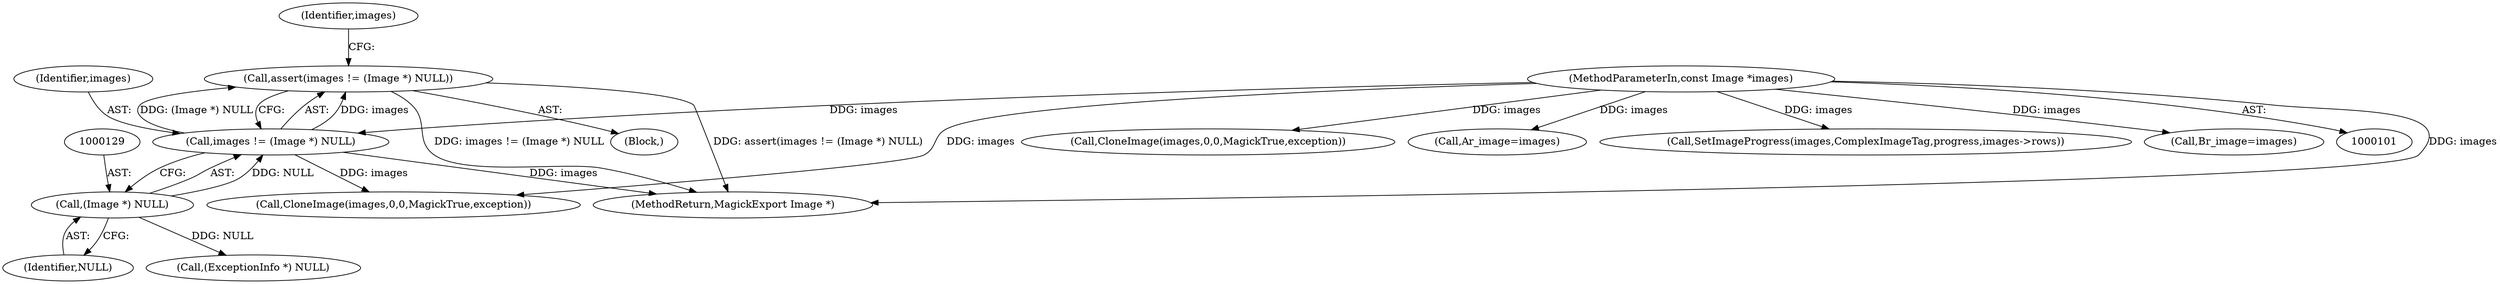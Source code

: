 digraph "0_ImageMagick6_f6ffc702c6eecd963587273a429dcd608c648984_0@API" {
"1000125" [label="(Call,assert(images != (Image *) NULL))"];
"1000126" [label="(Call,images != (Image *) NULL)"];
"1000102" [label="(MethodParameterIn,const Image *images)"];
"1000128" [label="(Call,(Image *) NULL)"];
"1001630" [label="(MethodReturn,MagickExport Image *)"];
"1000125" [label="(Call,assert(images != (Image *) NULL))"];
"1000233" [label="(Call,CloneImage(images,0,0,MagickTrue,exception))"];
"1000134" [label="(Identifier,images)"];
"1000277" [label="(Call,Ar_image=images)"];
"1000127" [label="(Identifier,images)"];
"1000130" [label="(Identifier,NULL)"];
"1001582" [label="(Call,SetImageProgress(images,ComplexImageTag,progress,images->rows))"];
"1000126" [label="(Call,images != (Image *) NULL)"];
"1000285" [label="(Call,Br_image=images)"];
"1000128" [label="(Call,(Image *) NULL)"];
"1000102" [label="(MethodParameterIn,const Image *images)"];
"1000155" [label="(Call,(ExceptionInfo *) NULL)"];
"1000105" [label="(Block,)"];
"1000190" [label="(Call,CloneImage(images,0,0,MagickTrue,exception))"];
"1000125" -> "1000105"  [label="AST: "];
"1000125" -> "1000126"  [label="CFG: "];
"1000126" -> "1000125"  [label="AST: "];
"1000134" -> "1000125"  [label="CFG: "];
"1000125" -> "1001630"  [label="DDG: images != (Image *) NULL"];
"1000125" -> "1001630"  [label="DDG: assert(images != (Image *) NULL)"];
"1000126" -> "1000125"  [label="DDG: images"];
"1000126" -> "1000125"  [label="DDG: (Image *) NULL"];
"1000126" -> "1000128"  [label="CFG: "];
"1000127" -> "1000126"  [label="AST: "];
"1000128" -> "1000126"  [label="AST: "];
"1000126" -> "1001630"  [label="DDG: images"];
"1000102" -> "1000126"  [label="DDG: images"];
"1000128" -> "1000126"  [label="DDG: NULL"];
"1000126" -> "1000190"  [label="DDG: images"];
"1000102" -> "1000101"  [label="AST: "];
"1000102" -> "1001630"  [label="DDG: images"];
"1000102" -> "1000190"  [label="DDG: images"];
"1000102" -> "1000233"  [label="DDG: images"];
"1000102" -> "1000277"  [label="DDG: images"];
"1000102" -> "1000285"  [label="DDG: images"];
"1000102" -> "1001582"  [label="DDG: images"];
"1000128" -> "1000130"  [label="CFG: "];
"1000129" -> "1000128"  [label="AST: "];
"1000130" -> "1000128"  [label="AST: "];
"1000128" -> "1000155"  [label="DDG: NULL"];
}
